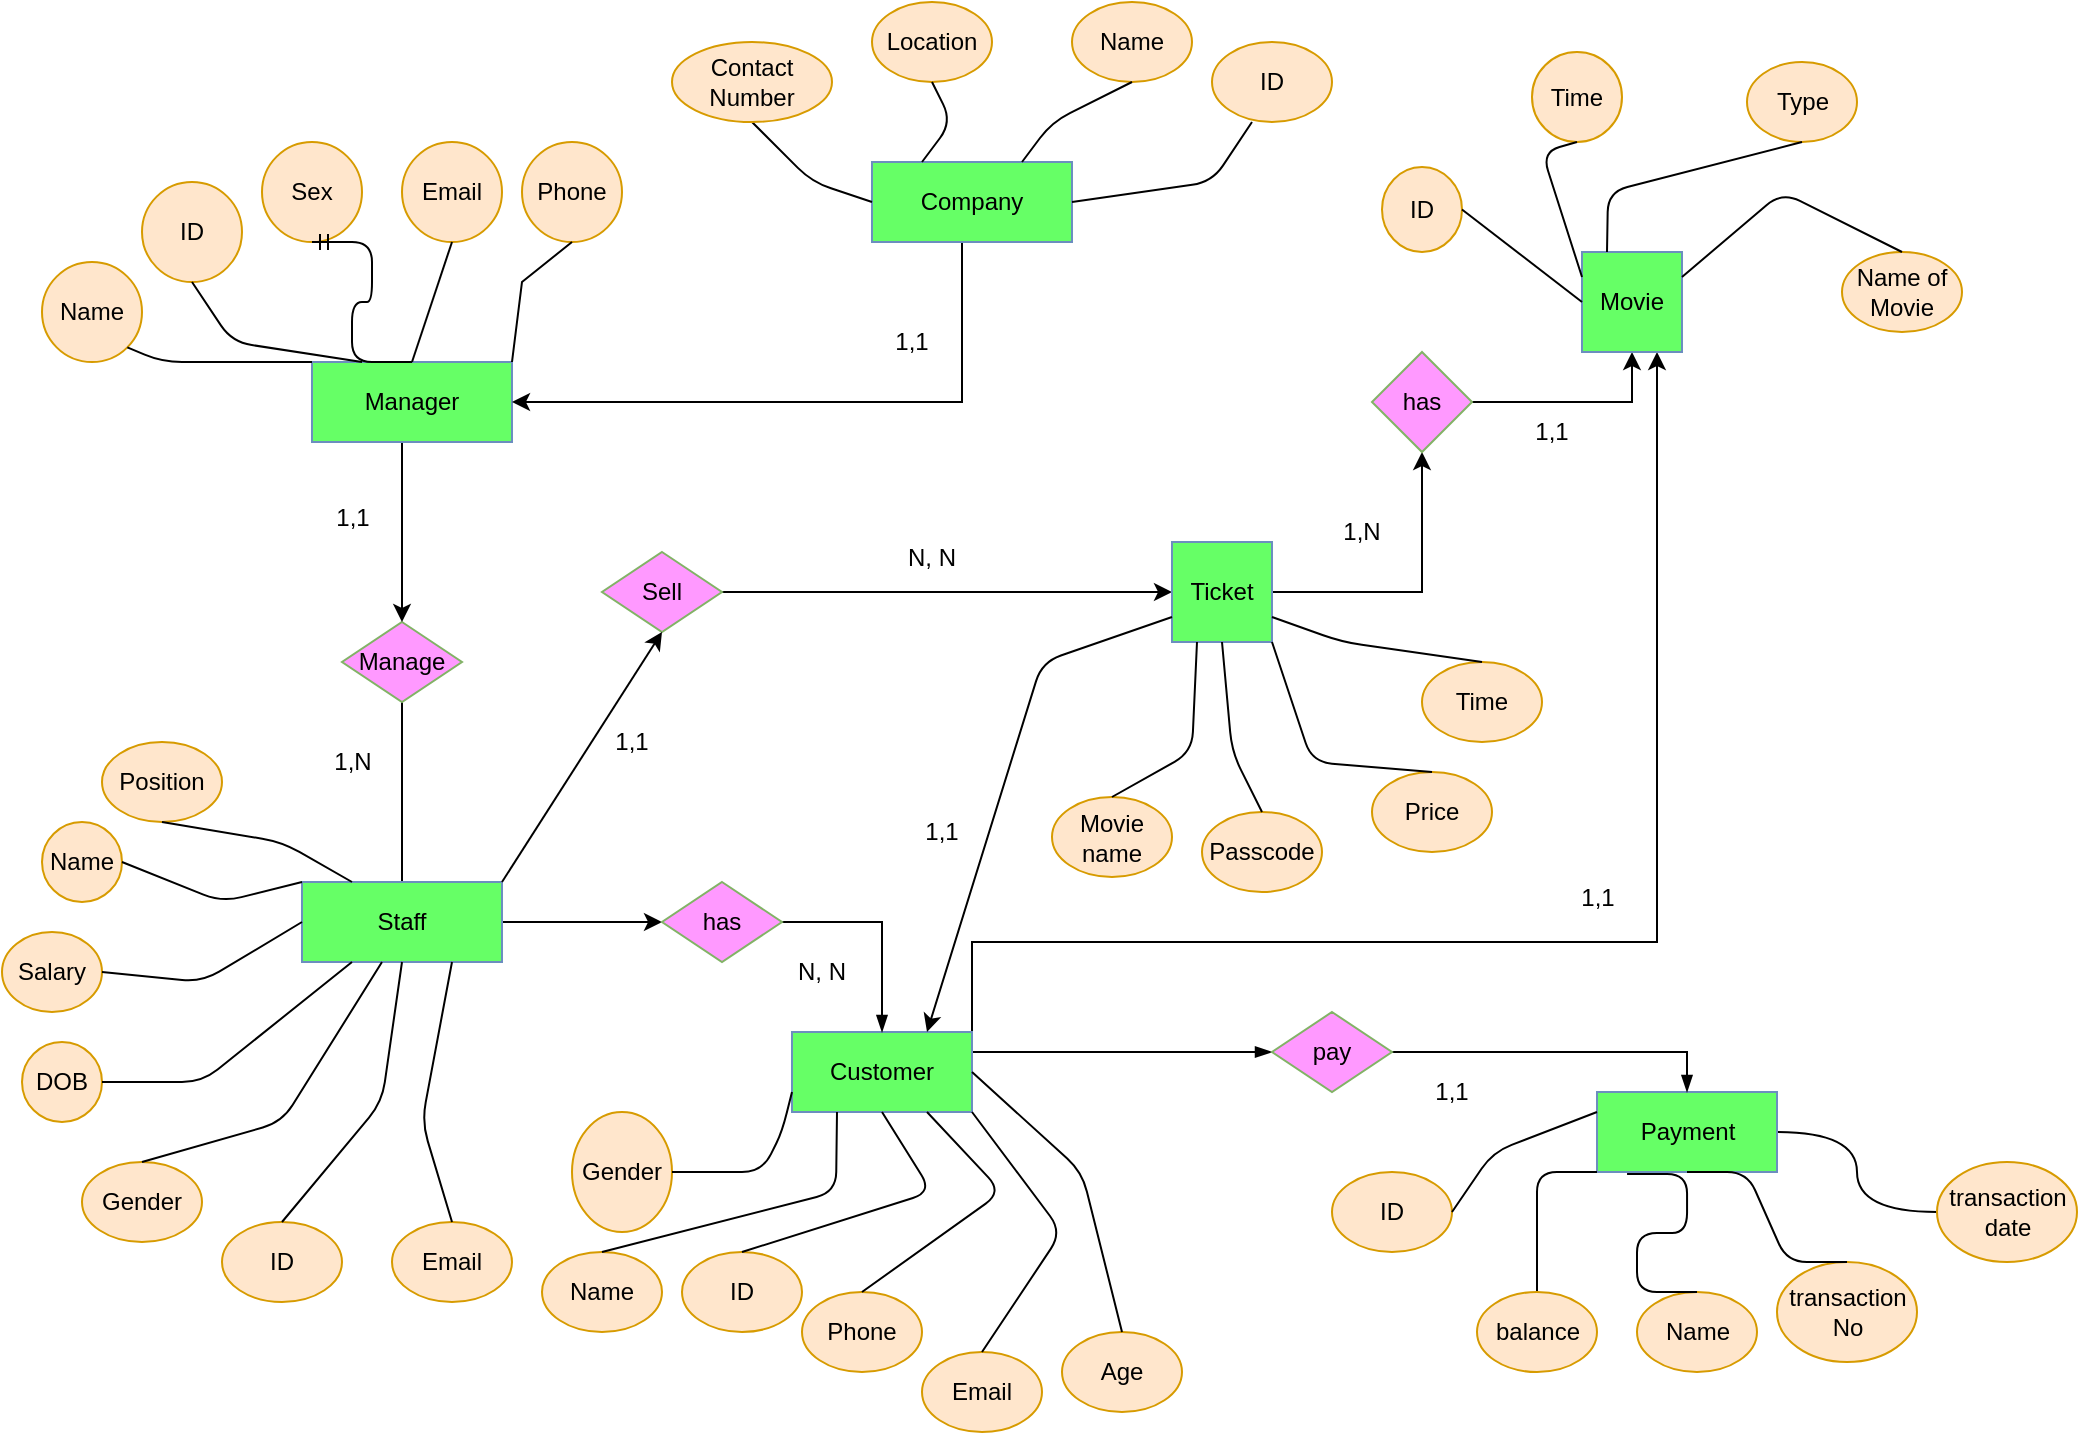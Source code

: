 <mxfile version="13.9.9" type="device"><diagram id="R2lEEEUBdFMjLlhIrx00" name="Page-1"><mxGraphModel dx="1092" dy="494" grid="1" gridSize="10" guides="1" tooltips="1" connect="1" arrows="1" fold="1" page="1" pageScale="1" pageWidth="1100" pageHeight="850" math="0" shadow="0" extFonts="Permanent Marker^https://fonts.googleapis.com/css?family=Permanent+Marker"><root><mxCell id="0"/><mxCell id="1" parent="0"/><mxCell id="pfGeXqLp3ycH7h1gP-kz-10" style="edgeStyle=orthogonalEdgeStyle;rounded=0;orthogonalLoop=1;jettySize=auto;html=1;" parent="1" source="pfGeXqLp3ycH7h1gP-kz-3" edge="1"><mxGeometry relative="1" as="geometry"><mxPoint x="240" y="510" as="targetPoint"/></mxGeometry></mxCell><mxCell id="pfGeXqLp3ycH7h1gP-kz-3" value="Manage" style="rhombus;whiteSpace=wrap;html=1;strokeColor=#82b366;fillColor=#FF99FF;" parent="1" vertex="1"><mxGeometry x="210" y="350" width="60" height="40" as="geometry"/></mxCell><mxCell id="pfGeXqLp3ycH7h1gP-kz-8" style="edgeStyle=orthogonalEdgeStyle;rounded=0;orthogonalLoop=1;jettySize=auto;html=1;entryX=0.5;entryY=0;entryDx=0;entryDy=0;" parent="1" source="pfGeXqLp3ycH7h1gP-kz-5" target="pfGeXqLp3ycH7h1gP-kz-3" edge="1"><mxGeometry relative="1" as="geometry"><Array as="points"><mxPoint x="240" y="280"/><mxPoint x="240" y="280"/></Array></mxGeometry></mxCell><mxCell id="pfGeXqLp3ycH7h1gP-kz-5" value="Manager" style="whiteSpace=wrap;html=1;align=center;strokeColor=#6c8ebf;fillColor=#66FF66;" parent="1" vertex="1"><mxGeometry x="195" y="220" width="100" height="40" as="geometry"/></mxCell><mxCell id="M_yYWe8PtKeAb2XWmd8I-2" style="edgeStyle=orthogonalEdgeStyle;rounded=0;orthogonalLoop=1;jettySize=auto;html=1;entryX=0;entryY=0.5;entryDx=0;entryDy=0;" edge="1" parent="1" source="pfGeXqLp3ycH7h1gP-kz-11" target="M_yYWe8PtKeAb2XWmd8I-1"><mxGeometry relative="1" as="geometry"/></mxCell><mxCell id="pfGeXqLp3ycH7h1gP-kz-11" value="Staff" style="whiteSpace=wrap;html=1;strokeColor=#6c8ebf;fillColor=#66FF66;" parent="1" vertex="1"><mxGeometry x="190" y="480" width="100" height="40" as="geometry"/></mxCell><mxCell id="pLkFFEwNBFSYTEV6E_I3-37" style="edgeStyle=orthogonalEdgeStyle;rounded=0;orthogonalLoop=1;jettySize=auto;html=1;entryX=0;entryY=0.5;entryDx=0;entryDy=0;endArrow=blockThin;endFill=1;" parent="1" source="pfGeXqLp3ycH7h1gP-kz-13" target="pLkFFEwNBFSYTEV6E_I3-21" edge="1"><mxGeometry relative="1" as="geometry"><Array as="points"><mxPoint x="580" y="565"/><mxPoint x="580" y="565"/></Array></mxGeometry></mxCell><mxCell id="M_yYWe8PtKeAb2XWmd8I-11" style="edgeStyle=orthogonalEdgeStyle;rounded=0;orthogonalLoop=1;jettySize=auto;html=1;entryX=0.75;entryY=1;entryDx=0;entryDy=0;" edge="1" parent="1" source="pfGeXqLp3ycH7h1gP-kz-13" target="pfGeXqLp3ycH7h1gP-kz-24"><mxGeometry relative="1" as="geometry"><Array as="points"><mxPoint x="525" y="510"/><mxPoint x="868" y="510"/></Array></mxGeometry></mxCell><mxCell id="pfGeXqLp3ycH7h1gP-kz-13" value="Customer" style="whiteSpace=wrap;html=1;strokeColor=#6c8ebf;fillColor=#66FF66;" parent="1" vertex="1"><mxGeometry x="435" y="555" width="90" height="40" as="geometry"/></mxCell><mxCell id="pfGeXqLp3ycH7h1gP-kz-21" style="edgeStyle=orthogonalEdgeStyle;rounded=0;orthogonalLoop=1;jettySize=auto;html=1;entryX=0;entryY=0.5;entryDx=0;entryDy=0;exitX=1;exitY=0.5;exitDx=0;exitDy=0;" parent="1" source="pfGeXqLp3ycH7h1gP-kz-14" target="pfGeXqLp3ycH7h1gP-kz-20" edge="1"><mxGeometry relative="1" as="geometry"><Array as="points"><mxPoint x="440" y="335"/><mxPoint x="440" y="335"/></Array></mxGeometry></mxCell><mxCell id="pLkFFEwNBFSYTEV6E_I3-35" style="edgeStyle=orthogonalEdgeStyle;rounded=0;orthogonalLoop=1;jettySize=auto;html=1;entryX=0.5;entryY=0;entryDx=0;entryDy=0;endArrow=blockThin;endFill=1;exitX=1;exitY=0.5;exitDx=0;exitDy=0;" parent="1" source="M_yYWe8PtKeAb2XWmd8I-1" target="pfGeXqLp3ycH7h1gP-kz-13" edge="1"><mxGeometry relative="1" as="geometry"/></mxCell><mxCell id="pfGeXqLp3ycH7h1gP-kz-14" value="Sell" style="rhombus;whiteSpace=wrap;html=1;strokeColor=#82b366;fillColor=#FF99FF;" parent="1" vertex="1"><mxGeometry x="340" y="315" width="60" height="40" as="geometry"/></mxCell><mxCell id="pfGeXqLp3ycH7h1gP-kz-81" style="edgeStyle=orthogonalEdgeStyle;rounded=0;orthogonalLoop=1;jettySize=auto;html=1;entryX=0.5;entryY=1;entryDx=0;entryDy=0;" parent="1" source="pfGeXqLp3ycH7h1gP-kz-20" target="pfGeXqLp3ycH7h1gP-kz-22" edge="1"><mxGeometry relative="1" as="geometry"/></mxCell><mxCell id="pfGeXqLp3ycH7h1gP-kz-20" value="Ticket" style="whiteSpace=wrap;html=1;aspect=fixed;strokeColor=#6c8ebf;fillColor=#66FF66;" parent="1" vertex="1"><mxGeometry x="625" y="310" width="50" height="50" as="geometry"/></mxCell><mxCell id="pfGeXqLp3ycH7h1gP-kz-25" style="edgeStyle=orthogonalEdgeStyle;rounded=0;orthogonalLoop=1;jettySize=auto;html=1;entryX=0.5;entryY=1;entryDx=0;entryDy=0;" parent="1" source="pfGeXqLp3ycH7h1gP-kz-22" target="pfGeXqLp3ycH7h1gP-kz-24" edge="1"><mxGeometry relative="1" as="geometry"/></mxCell><mxCell id="pfGeXqLp3ycH7h1gP-kz-22" value="has" style="rhombus;whiteSpace=wrap;html=1;strokeColor=#82b366;fillColor=#FF99FF;" parent="1" vertex="1"><mxGeometry x="725" y="215" width="50" height="50" as="geometry"/></mxCell><mxCell id="pfGeXqLp3ycH7h1gP-kz-24" value="Movie" style="whiteSpace=wrap;html=1;aspect=fixed;strokeColor=#6c8ebf;fillColor=#66FF66;" parent="1" vertex="1"><mxGeometry x="830" y="165" width="50" height="50" as="geometry"/></mxCell><mxCell id="pfGeXqLp3ycH7h1gP-kz-27" value="1,1" style="text;html=1;align=center;verticalAlign=middle;resizable=0;points=[];autosize=1;" parent="1" vertex="1"><mxGeometry x="200" y="287.5" width="30" height="20" as="geometry"/></mxCell><mxCell id="pfGeXqLp3ycH7h1gP-kz-28" value="1,N" style="text;html=1;align=center;verticalAlign=middle;resizable=0;points=[];autosize=1;" parent="1" vertex="1"><mxGeometry x="200" y="410" width="30" height="20" as="geometry"/></mxCell><mxCell id="pfGeXqLp3ycH7h1gP-kz-29" value="1,1" style="text;html=1;strokeColor=none;fillColor=none;align=center;verticalAlign=middle;whiteSpace=wrap;rounded=0;" parent="1" vertex="1"><mxGeometry x="335" y="400" width="40" height="20" as="geometry"/></mxCell><mxCell id="pfGeXqLp3ycH7h1gP-kz-30" value="N, N" style="text;html=1;strokeColor=none;fillColor=none;align=center;verticalAlign=middle;whiteSpace=wrap;rounded=0;" parent="1" vertex="1"><mxGeometry x="430" y="515" width="40" height="20" as="geometry"/></mxCell><mxCell id="pfGeXqLp3ycH7h1gP-kz-31" value="N, N" style="text;html=1;strokeColor=none;fillColor=none;align=center;verticalAlign=middle;whiteSpace=wrap;rounded=0;" parent="1" vertex="1"><mxGeometry x="485" y="307.5" width="40" height="20" as="geometry"/></mxCell><mxCell id="pfGeXqLp3ycH7h1gP-kz-32" value="1,N" style="text;html=1;strokeColor=none;fillColor=none;align=center;verticalAlign=middle;whiteSpace=wrap;rounded=0;" parent="1" vertex="1"><mxGeometry x="700" y="295" width="40" height="20" as="geometry"/></mxCell><mxCell id="pfGeXqLp3ycH7h1gP-kz-33" value="1,1" style="text;html=1;strokeColor=none;fillColor=none;align=center;verticalAlign=middle;whiteSpace=wrap;rounded=0;" parent="1" vertex="1"><mxGeometry x="795" y="245" width="40" height="20" as="geometry"/></mxCell><mxCell id="pfGeXqLp3ycH7h1gP-kz-34" value="Sex" style="ellipse;whiteSpace=wrap;html=1;aspect=fixed;fillColor=#ffe6cc;strokeColor=#d79b00;" parent="1" vertex="1"><mxGeometry x="170" y="110" width="50" height="50" as="geometry"/></mxCell><mxCell id="pfGeXqLp3ycH7h1gP-kz-37" value="" style="edgeStyle=entityRelationEdgeStyle;fontSize=12;html=1;endArrow=ERmandOne;entryX=0.5;entryY=1;entryDx=0;entryDy=0;exitX=0.5;exitY=0;exitDx=0;exitDy=0;" parent="1" source="pfGeXqLp3ycH7h1gP-kz-5" target="pfGeXqLp3ycH7h1gP-kz-34" edge="1"><mxGeometry width="100" height="100" relative="1" as="geometry"><mxPoint x="252" y="230" as="sourcePoint"/><mxPoint x="330" y="130" as="targetPoint"/></mxGeometry></mxCell><mxCell id="pfGeXqLp3ycH7h1gP-kz-39" value="Name" style="ellipse;whiteSpace=wrap;html=1;aspect=fixed;fillColor=#ffe6cc;strokeColor=#d79b00;" parent="1" vertex="1"><mxGeometry x="60" y="170" width="50" height="50" as="geometry"/></mxCell><mxCell id="pfGeXqLp3ycH7h1gP-kz-42" value="" style="endArrow=none;html=1;entryX=1;entryY=1;entryDx=0;entryDy=0;exitX=0;exitY=0;exitDx=0;exitDy=0;" parent="1" source="pfGeXqLp3ycH7h1gP-kz-5" target="pfGeXqLp3ycH7h1gP-kz-39" edge="1"><mxGeometry width="50" height="50" relative="1" as="geometry"><mxPoint x="240" y="230" as="sourcePoint"/><mxPoint x="290" y="180" as="targetPoint"/><Array as="points"><mxPoint x="120" y="220"/></Array></mxGeometry></mxCell><mxCell id="pfGeXqLp3ycH7h1gP-kz-43" value="ID" style="ellipse;whiteSpace=wrap;html=1;aspect=fixed;fillColor=#ffe6cc;strokeColor=#d79b00;" parent="1" vertex="1"><mxGeometry x="110" y="130" width="50" height="50" as="geometry"/></mxCell><mxCell id="pfGeXqLp3ycH7h1gP-kz-44" value="" style="endArrow=none;html=1;entryX=0.5;entryY=1;entryDx=0;entryDy=0;exitX=0.25;exitY=0;exitDx=0;exitDy=0;" parent="1" source="pfGeXqLp3ycH7h1gP-kz-5" target="pfGeXqLp3ycH7h1gP-kz-43" edge="1"><mxGeometry width="50" height="50" relative="1" as="geometry"><mxPoint x="250" y="220" as="sourcePoint"/><mxPoint x="350" y="150" as="targetPoint"/><Array as="points"><mxPoint x="155" y="210"/></Array></mxGeometry></mxCell><mxCell id="pfGeXqLp3ycH7h1gP-kz-46" value="Phone" style="ellipse;whiteSpace=wrap;html=1;aspect=fixed;fillColor=#ffe6cc;strokeColor=#d79b00;" parent="1" vertex="1"><mxGeometry x="300" y="110" width="50" height="50" as="geometry"/></mxCell><mxCell id="pfGeXqLp3ycH7h1gP-kz-48" value="Email" style="ellipse;whiteSpace=wrap;html=1;aspect=fixed;fillColor=#ffe6cc;strokeColor=#d79b00;" parent="1" vertex="1"><mxGeometry x="240" y="110" width="50" height="50" as="geometry"/></mxCell><mxCell id="pfGeXqLp3ycH7h1gP-kz-52" value="" style="endArrow=none;html=1;rounded=0;entryX=0.5;entryY=1;entryDx=0;entryDy=0;exitX=1;exitY=0;exitDx=0;exitDy=0;" parent="1" source="pfGeXqLp3ycH7h1gP-kz-5" target="pfGeXqLp3ycH7h1gP-kz-46" edge="1"><mxGeometry relative="1" as="geometry"><mxPoint x="245" y="240" as="sourcePoint"/><mxPoint x="405" y="240" as="targetPoint"/><Array as="points"><mxPoint x="300" y="180"/></Array></mxGeometry></mxCell><mxCell id="pfGeXqLp3ycH7h1gP-kz-57" value="" style="endArrow=none;html=1;rounded=0;entryX=0.5;entryY=0;entryDx=0;entryDy=0;exitX=0.5;exitY=1;exitDx=0;exitDy=0;" parent="1" source="pfGeXqLp3ycH7h1gP-kz-48" target="pfGeXqLp3ycH7h1gP-kz-5" edge="1"><mxGeometry relative="1" as="geometry"><mxPoint x="245" y="160" as="sourcePoint"/><mxPoint x="405" y="160" as="targetPoint"/></mxGeometry></mxCell><mxCell id="M_yYWe8PtKeAb2XWmd8I-8" style="edgeStyle=orthogonalEdgeStyle;rounded=0;orthogonalLoop=1;jettySize=auto;html=1;entryX=1;entryY=0.5;entryDx=0;entryDy=0;" edge="1" parent="1" source="pfGeXqLp3ycH7h1gP-kz-64" target="pfGeXqLp3ycH7h1gP-kz-5"><mxGeometry relative="1" as="geometry"><Array as="points"><mxPoint x="520" y="240"/></Array></mxGeometry></mxCell><mxCell id="pfGeXqLp3ycH7h1gP-kz-64" value="Company" style="whiteSpace=wrap;html=1;align=center;strokeColor=#6c8ebf;fillColor=#66FF66;" parent="1" vertex="1"><mxGeometry x="475" y="120" width="100" height="40" as="geometry"/></mxCell><mxCell id="pfGeXqLp3ycH7h1gP-kz-73" value="Location" style="ellipse;whiteSpace=wrap;html=1;fillColor=#ffe6cc;strokeColor=#d79b00;" parent="1" vertex="1"><mxGeometry x="475" y="40" width="60" height="40" as="geometry"/></mxCell><mxCell id="pfGeXqLp3ycH7h1gP-kz-74" value="" style="endArrow=none;html=1;entryX=0.5;entryY=1;entryDx=0;entryDy=0;exitX=0.25;exitY=0;exitDx=0;exitDy=0;" parent="1" source="pfGeXqLp3ycH7h1gP-kz-64" target="pfGeXqLp3ycH7h1gP-kz-73" edge="1"><mxGeometry width="50" height="50" relative="1" as="geometry"><mxPoint x="545" y="120" as="sourcePoint"/><mxPoint x="615" y="90" as="targetPoint"/><Array as="points"><mxPoint x="515" y="100"/></Array></mxGeometry></mxCell><mxCell id="pfGeXqLp3ycH7h1gP-kz-75" value="Name" style="ellipse;whiteSpace=wrap;html=1;fillColor=#ffe6cc;strokeColor=#d79b00;" parent="1" vertex="1"><mxGeometry x="575" y="40" width="60" height="40" as="geometry"/></mxCell><mxCell id="pfGeXqLp3ycH7h1gP-kz-76" value="" style="endArrow=none;html=1;entryX=0.5;entryY=1;entryDx=0;entryDy=0;exitX=0.75;exitY=0;exitDx=0;exitDy=0;" parent="1" source="pfGeXqLp3ycH7h1gP-kz-64" target="pfGeXqLp3ycH7h1gP-kz-75" edge="1"><mxGeometry width="50" height="50" relative="1" as="geometry"><mxPoint x="625" y="110" as="sourcePoint"/><mxPoint x="700" y="100" as="targetPoint"/><Array as="points"><mxPoint x="565" y="100"/></Array></mxGeometry></mxCell><mxCell id="pfGeXqLp3ycH7h1gP-kz-78" value="" style="endArrow=none;html=1;entryX=0.5;entryY=1;entryDx=0;entryDy=0;exitX=0;exitY=0.5;exitDx=0;exitDy=0;" parent="1" source="pfGeXqLp3ycH7h1gP-kz-64" target="pfGeXqLp3ycH7h1gP-kz-77" edge="1"><mxGeometry width="50" height="50" relative="1" as="geometry"><mxPoint x="265" y="90" as="sourcePoint"/><mxPoint x="340" y="80" as="targetPoint"/><Array as="points"><mxPoint x="445" y="130"/></Array></mxGeometry></mxCell><mxCell id="pfGeXqLp3ycH7h1gP-kz-86" value="Name" style="ellipse;whiteSpace=wrap;html=1;direction=south;strokeColor=#d79b00;fillColor=#ffe6cc;" parent="1" vertex="1"><mxGeometry x="60" y="450" width="40" height="40" as="geometry"/></mxCell><mxCell id="pfGeXqLp3ycH7h1gP-kz-88" value="" style="endArrow=none;html=1;exitX=0.5;exitY=0;exitDx=0;exitDy=0;entryX=0;entryY=0;entryDx=0;entryDy=0;" parent="1" source="pfGeXqLp3ycH7h1gP-kz-86" target="pfGeXqLp3ycH7h1gP-kz-11" edge="1"><mxGeometry width="50" height="50" relative="1" as="geometry"><mxPoint x="300" y="590" as="sourcePoint"/><mxPoint x="350" y="540" as="targetPoint"/><Array as="points"><mxPoint x="150" y="490"/></Array></mxGeometry></mxCell><mxCell id="pfGeXqLp3ycH7h1gP-kz-89" value="ID" style="ellipse;whiteSpace=wrap;html=1;strokeColor=#d79b00;fillColor=#ffe6cc;" parent="1" vertex="1"><mxGeometry x="150" y="650" width="60" height="40" as="geometry"/></mxCell><mxCell id="pfGeXqLp3ycH7h1gP-kz-90" value="" style="endArrow=none;html=1;exitX=0.5;exitY=0;exitDx=0;exitDy=0;entryX=0.5;entryY=1;entryDx=0;entryDy=0;" parent="1" source="pfGeXqLp3ycH7h1gP-kz-89" target="pfGeXqLp3ycH7h1gP-kz-11" edge="1"><mxGeometry width="50" height="50" relative="1" as="geometry"><mxPoint x="230" y="590" as="sourcePoint"/><mxPoint x="240" y="550" as="targetPoint"/><Array as="points"><mxPoint x="230" y="590"/></Array></mxGeometry></mxCell><mxCell id="pfGeXqLp3ycH7h1gP-kz-91" value="Gender" style="ellipse;whiteSpace=wrap;html=1;strokeColor=#d79b00;fillColor=#ffe6cc;" parent="1" vertex="1"><mxGeometry x="80" y="620" width="60" height="40" as="geometry"/></mxCell><mxCell id="pfGeXqLp3ycH7h1gP-kz-92" value="" style="endArrow=none;html=1;exitX=0.5;exitY=0;exitDx=0;exitDy=0;entryX=0.4;entryY=1;entryDx=0;entryDy=0;entryPerimeter=0;" parent="1" source="pfGeXqLp3ycH7h1gP-kz-91" target="pfGeXqLp3ycH7h1gP-kz-11" edge="1"><mxGeometry width="50" height="50" relative="1" as="geometry"><mxPoint x="220" y="680" as="sourcePoint"/><mxPoint x="210" y="640" as="targetPoint"/><Array as="points"><mxPoint x="180" y="600"/></Array></mxGeometry></mxCell><mxCell id="pfGeXqLp3ycH7h1gP-kz-93" value="DOB" style="ellipse;whiteSpace=wrap;html=1;direction=south;strokeColor=#d79b00;fillColor=#ffe6cc;" parent="1" vertex="1"><mxGeometry x="50" y="560" width="40" height="40" as="geometry"/></mxCell><mxCell id="pfGeXqLp3ycH7h1gP-kz-94" value="" style="endArrow=none;html=1;exitX=0.5;exitY=0;exitDx=0;exitDy=0;entryX=0.25;entryY=1;entryDx=0;entryDy=0;" parent="1" source="pfGeXqLp3ycH7h1gP-kz-93" target="pfGeXqLp3ycH7h1gP-kz-11" edge="1"><mxGeometry width="50" height="50" relative="1" as="geometry"><mxPoint x="140" y="660" as="sourcePoint"/><mxPoint x="222" y="550" as="targetPoint"/><Array as="points"><mxPoint x="140" y="580"/></Array></mxGeometry></mxCell><mxCell id="pfGeXqLp3ycH7h1gP-kz-96" value="Salary" style="ellipse;whiteSpace=wrap;html=1;direction=south;strokeColor=#d79b00;fillColor=#ffe6cc;" parent="1" vertex="1"><mxGeometry x="40" y="505" width="50" height="40" as="geometry"/></mxCell><mxCell id="pfGeXqLp3ycH7h1gP-kz-97" value="" style="endArrow=none;html=1;exitX=0.5;exitY=0;exitDx=0;exitDy=0;entryX=0;entryY=0.5;entryDx=0;entryDy=0;" parent="1" source="pfGeXqLp3ycH7h1gP-kz-96" target="pfGeXqLp3ycH7h1gP-kz-11" edge="1"><mxGeometry width="50" height="50" relative="1" as="geometry"><mxPoint x="100" y="650" as="sourcePoint"/><mxPoint x="90" y="610" as="targetPoint"/><Array as="points"><mxPoint x="140" y="530"/></Array></mxGeometry></mxCell><mxCell id="pfGeXqLp3ycH7h1gP-kz-98" value="Position" style="ellipse;whiteSpace=wrap;html=1;direction=west;strokeColor=#d79b00;fillColor=#ffe6cc;" parent="1" vertex="1"><mxGeometry x="90" y="410" width="60" height="40" as="geometry"/></mxCell><mxCell id="pfGeXqLp3ycH7h1gP-kz-99" value="" style="endArrow=none;html=1;exitX=0.5;exitY=0;exitDx=0;exitDy=0;entryX=0.25;entryY=0;entryDx=0;entryDy=0;" parent="1" source="pfGeXqLp3ycH7h1gP-kz-98" target="pfGeXqLp3ycH7h1gP-kz-11" edge="1"><mxGeometry width="50" height="50" relative="1" as="geometry"><mxPoint x="40" y="615" as="sourcePoint"/><mxPoint x="30" y="575" as="targetPoint"/><Array as="points"><mxPoint x="180" y="460"/></Array></mxGeometry></mxCell><mxCell id="pfGeXqLp3ycH7h1gP-kz-101" value="Name" style="ellipse;whiteSpace=wrap;html=1;strokeColor=#d79b00;fillColor=#ffe6cc;" parent="1" vertex="1"><mxGeometry x="310" y="665" width="60" height="40" as="geometry"/></mxCell><mxCell id="pfGeXqLp3ycH7h1gP-kz-102" value="" style="endArrow=none;html=1;exitX=0.5;exitY=0;exitDx=0;exitDy=0;entryX=0.25;entryY=1;entryDx=0;entryDy=0;" parent="1" source="pfGeXqLp3ycH7h1gP-kz-101" target="pfGeXqLp3ycH7h1gP-kz-13" edge="1"><mxGeometry width="50" height="50" relative="1" as="geometry"><mxPoint x="430" y="665" as="sourcePoint"/><mxPoint x="420" y="625" as="targetPoint"/><Array as="points"><mxPoint x="457" y="635"/></Array></mxGeometry></mxCell><mxCell id="pfGeXqLp3ycH7h1gP-kz-103" value="ID" style="ellipse;whiteSpace=wrap;html=1;strokeColor=#d79b00;fillColor=#ffe6cc;" parent="1" vertex="1"><mxGeometry x="380" y="665" width="60" height="40" as="geometry"/></mxCell><mxCell id="pfGeXqLp3ycH7h1gP-kz-104" value="" style="endArrow=none;html=1;exitX=0.5;exitY=0;exitDx=0;exitDy=0;entryX=0.5;entryY=1;entryDx=0;entryDy=0;" parent="1" source="pfGeXqLp3ycH7h1gP-kz-103" target="pfGeXqLp3ycH7h1gP-kz-13" edge="1"><mxGeometry width="50" height="50" relative="1" as="geometry"><mxPoint x="505" y="675" as="sourcePoint"/><mxPoint x="495" y="635" as="targetPoint"/><Array as="points"><mxPoint x="505" y="635"/></Array></mxGeometry></mxCell><mxCell id="pfGeXqLp3ycH7h1gP-kz-105" value="Phone" style="ellipse;whiteSpace=wrap;html=1;strokeColor=#d79b00;fillColor=#ffe6cc;" parent="1" vertex="1"><mxGeometry x="440" y="685" width="60" height="40" as="geometry"/></mxCell><mxCell id="pfGeXqLp3ycH7h1gP-kz-106" value="" style="endArrow=none;html=1;exitX=0.5;exitY=0;exitDx=0;exitDy=0;entryX=0.75;entryY=1;entryDx=0;entryDy=0;" parent="1" source="pfGeXqLp3ycH7h1gP-kz-105" target="pfGeXqLp3ycH7h1gP-kz-13" edge="1"><mxGeometry width="50" height="50" relative="1" as="geometry"><mxPoint x="570" y="675" as="sourcePoint"/><mxPoint x="560" y="635" as="targetPoint"/><Array as="points"><mxPoint x="540" y="635"/></Array></mxGeometry></mxCell><mxCell id="pfGeXqLp3ycH7h1gP-kz-107" value="Email" style="ellipse;whiteSpace=wrap;html=1;strokeColor=#d79b00;fillColor=#ffe6cc;" parent="1" vertex="1"><mxGeometry x="500" y="715" width="60" height="40" as="geometry"/></mxCell><mxCell id="pfGeXqLp3ycH7h1gP-kz-108" value="" style="endArrow=none;html=1;exitX=0.5;exitY=0;exitDx=0;exitDy=0;entryX=1;entryY=1;entryDx=0;entryDy=0;" parent="1" target="pfGeXqLp3ycH7h1gP-kz-13" edge="1"><mxGeometry width="50" height="50" relative="1" as="geometry"><mxPoint x="530" y="715" as="sourcePoint"/><mxPoint x="560" y="625" as="targetPoint"/><Array as="points"><mxPoint x="570" y="655"/></Array></mxGeometry></mxCell><mxCell id="pfGeXqLp3ycH7h1gP-kz-109" value="Email" style="ellipse;whiteSpace=wrap;html=1;strokeColor=#d79b00;fillColor=#ffe6cc;" parent="1" vertex="1"><mxGeometry x="235" y="650" width="60" height="40" as="geometry"/></mxCell><mxCell id="pfGeXqLp3ycH7h1gP-kz-110" value="" style="endArrow=none;html=1;exitX=0.5;exitY=0;exitDx=0;exitDy=0;entryX=0.75;entryY=1;entryDx=0;entryDy=0;" parent="1" source="pfGeXqLp3ycH7h1gP-kz-109" target="pfGeXqLp3ycH7h1gP-kz-11" edge="1"><mxGeometry width="50" height="50" relative="1" as="geometry"><mxPoint x="270" y="660" as="sourcePoint"/><mxPoint x="260" y="620" as="targetPoint"/><Array as="points"><mxPoint x="250" y="600"/></Array></mxGeometry></mxCell><mxCell id="pfGeXqLp3ycH7h1gP-kz-111" value="Age" style="ellipse;whiteSpace=wrap;html=1;strokeColor=#d79b00;fillColor=#ffe6cc;" parent="1" vertex="1"><mxGeometry x="570" y="705" width="60" height="40" as="geometry"/></mxCell><mxCell id="pfGeXqLp3ycH7h1gP-kz-112" value="" style="endArrow=none;html=1;exitX=0.5;exitY=0;exitDx=0;exitDy=0;entryX=1;entryY=0.5;entryDx=0;entryDy=0;" parent="1" source="pfGeXqLp3ycH7h1gP-kz-111" target="pfGeXqLp3ycH7h1gP-kz-13" edge="1"><mxGeometry width="50" height="50" relative="1" as="geometry"><mxPoint x="690" y="625" as="sourcePoint"/><mxPoint x="680" y="585" as="targetPoint"/><Array as="points"><mxPoint x="580" y="625"/></Array></mxGeometry></mxCell><mxCell id="pfGeXqLp3ycH7h1gP-kz-116" value="Passcode" style="ellipse;whiteSpace=wrap;html=1;strokeColor=#d79b00;fillColor=#ffe6cc;" parent="1" vertex="1"><mxGeometry x="640" y="445" width="60" height="40" as="geometry"/></mxCell><mxCell id="pfGeXqLp3ycH7h1gP-kz-117" value="" style="endArrow=none;html=1;exitX=0.5;exitY=0;exitDx=0;exitDy=0;entryX=0.5;entryY=1;entryDx=0;entryDy=0;" parent="1" source="pfGeXqLp3ycH7h1gP-kz-116" target="pfGeXqLp3ycH7h1gP-kz-20" edge="1"><mxGeometry width="50" height="50" relative="1" as="geometry"><mxPoint x="670" y="455" as="sourcePoint"/><mxPoint x="565" y="350" as="targetPoint"/><Array as="points"><mxPoint x="655" y="415"/></Array></mxGeometry></mxCell><mxCell id="pfGeXqLp3ycH7h1gP-kz-118" value="Price" style="ellipse;whiteSpace=wrap;html=1;strokeColor=#d79b00;fillColor=#ffe6cc;" parent="1" vertex="1"><mxGeometry x="725" y="425" width="60" height="40" as="geometry"/></mxCell><mxCell id="pfGeXqLp3ycH7h1gP-kz-119" value="" style="endArrow=none;html=1;exitX=0.5;exitY=0;exitDx=0;exitDy=0;entryX=1;entryY=1;entryDx=0;entryDy=0;" parent="1" source="pfGeXqLp3ycH7h1gP-kz-118" target="pfGeXqLp3ycH7h1gP-kz-20" edge="1"><mxGeometry width="50" height="50" relative="1" as="geometry"><mxPoint x="765" y="440" as="sourcePoint"/><mxPoint x="655" y="365" as="targetPoint"/><Array as="points"><mxPoint x="695" y="420"/></Array></mxGeometry></mxCell><mxCell id="pfGeXqLp3ycH7h1gP-kz-120" value="Movie name" style="ellipse;whiteSpace=wrap;html=1;strokeColor=#d79b00;fillColor=#ffe6cc;" parent="1" vertex="1"><mxGeometry x="565" y="437.5" width="60" height="40" as="geometry"/></mxCell><mxCell id="pfGeXqLp3ycH7h1gP-kz-121" value="" style="endArrow=none;html=1;exitX=0.5;exitY=0;exitDx=0;exitDy=0;entryX=0.25;entryY=1;entryDx=0;entryDy=0;" parent="1" source="pfGeXqLp3ycH7h1gP-kz-120" target="pfGeXqLp3ycH7h1gP-kz-20" edge="1"><mxGeometry width="50" height="50" relative="1" as="geometry"><mxPoint x="595" y="447.5" as="sourcePoint"/><mxPoint x="537.5" y="292.5" as="targetPoint"/><Array as="points"><mxPoint x="635" y="415"/></Array></mxGeometry></mxCell><mxCell id="pfGeXqLp3ycH7h1gP-kz-122" value="Time" style="ellipse;whiteSpace=wrap;html=1;strokeColor=#d79b00;fillColor=#ffe6cc;" parent="1" vertex="1"><mxGeometry x="750" y="370" width="60" height="40" as="geometry"/></mxCell><mxCell id="pfGeXqLp3ycH7h1gP-kz-123" value="" style="endArrow=none;html=1;exitX=0.5;exitY=0;exitDx=0;exitDy=0;entryX=1;entryY=0.75;entryDx=0;entryDy=0;" parent="1" source="pfGeXqLp3ycH7h1gP-kz-122" target="pfGeXqLp3ycH7h1gP-kz-20" edge="1"><mxGeometry width="50" height="50" relative="1" as="geometry"><mxPoint x="780" y="380" as="sourcePoint"/><mxPoint x="640" y="330" as="targetPoint"/><Array as="points"><mxPoint x="710" y="360"/></Array></mxGeometry></mxCell><mxCell id="pfGeXqLp3ycH7h1gP-kz-124" value="Gender" style="ellipse;whiteSpace=wrap;html=1;strokeColor=#d79b00;fillColor=#ffe6cc;direction=south;" parent="1" vertex="1"><mxGeometry x="325" y="595" width="50" height="60" as="geometry"/></mxCell><mxCell id="pfGeXqLp3ycH7h1gP-kz-125" value="" style="endArrow=none;html=1;exitX=0.5;exitY=0;exitDx=0;exitDy=0;entryX=0;entryY=0.75;entryDx=0;entryDy=0;" parent="1" source="pfGeXqLp3ycH7h1gP-kz-124" target="pfGeXqLp3ycH7h1gP-kz-13" edge="1"><mxGeometry width="50" height="50" relative="1" as="geometry"><mxPoint x="340" y="650" as="sourcePoint"/><mxPoint x="310" y="480" as="targetPoint"/><Array as="points"><mxPoint x="420" y="625"/><mxPoint x="430" y="605"/></Array></mxGeometry></mxCell><mxCell id="pfGeXqLp3ycH7h1gP-kz-126" value="Name of Movie" style="ellipse;whiteSpace=wrap;html=1;direction=east;strokeColor=#d79b00;fillColor=#ffe6cc;" parent="1" vertex="1"><mxGeometry x="960" y="165" width="60" height="40" as="geometry"/></mxCell><mxCell id="pfGeXqLp3ycH7h1gP-kz-127" value="" style="endArrow=none;html=1;exitX=0.5;exitY=0;exitDx=0;exitDy=0;entryX=1;entryY=0.25;entryDx=0;entryDy=0;" parent="1" source="pfGeXqLp3ycH7h1gP-kz-126" target="pfGeXqLp3ycH7h1gP-kz-24" edge="1"><mxGeometry width="50" height="50" relative="1" as="geometry"><mxPoint x="945" y="35" as="sourcePoint"/><mxPoint x="830" y="170" as="targetPoint"/><Array as="points"><mxPoint x="930" y="135"/></Array></mxGeometry></mxCell><mxCell id="pfGeXqLp3ycH7h1gP-kz-128" value="Type" style="ellipse;whiteSpace=wrap;html=1;direction=south;strokeColor=#d79b00;fillColor=#ffe6cc;" parent="1" vertex="1"><mxGeometry x="912.5" y="70" width="55" height="40" as="geometry"/></mxCell><mxCell id="pfGeXqLp3ycH7h1gP-kz-129" value="" style="endArrow=none;html=1;exitX=1;exitY=0.5;exitDx=0;exitDy=0;entryX=0.25;entryY=0;entryDx=0;entryDy=0;" parent="1" source="pfGeXqLp3ycH7h1gP-kz-128" target="pfGeXqLp3ycH7h1gP-kz-24" edge="1"><mxGeometry width="50" height="50" relative="1" as="geometry"><mxPoint x="800" y="95" as="sourcePoint"/><mxPoint x="855" y="50" as="targetPoint"/><Array as="points"><mxPoint x="843" y="135"/></Array></mxGeometry></mxCell><mxCell id="pfGeXqLp3ycH7h1gP-kz-130" value="Time" style="ellipse;whiteSpace=wrap;html=1;direction=west;strokeColor=#d79b00;fillColor=#ffe6cc;" parent="1" vertex="1"><mxGeometry x="805" y="65" width="45" height="45" as="geometry"/></mxCell><mxCell id="pfGeXqLp3ycH7h1gP-kz-131" value="" style="endArrow=none;html=1;exitX=0.5;exitY=0;exitDx=0;exitDy=0;entryX=0;entryY=0.25;entryDx=0;entryDy=0;" parent="1" source="pfGeXqLp3ycH7h1gP-kz-130" target="pfGeXqLp3ycH7h1gP-kz-24" edge="1"><mxGeometry width="50" height="50" relative="1" as="geometry"><mxPoint x="755" y="110" as="sourcePoint"/><mxPoint x="820" y="35" as="targetPoint"/><Array as="points"><mxPoint x="810" y="115"/></Array></mxGeometry></mxCell><mxCell id="pfGeXqLp3ycH7h1gP-kz-134" value="ID" style="ellipse;whiteSpace=wrap;html=1;direction=south;strokeColor=#d79b00;fillColor=#ffe6cc;" parent="1" vertex="1"><mxGeometry x="730" y="122.5" width="40" height="42.5" as="geometry"/></mxCell><mxCell id="pfGeXqLp3ycH7h1gP-kz-135" value="" style="endArrow=none;html=1;exitX=0.5;exitY=0;exitDx=0;exitDy=0;entryX=0;entryY=0.5;entryDx=0;entryDy=0;" parent="1" source="pfGeXqLp3ycH7h1gP-kz-134" target="pfGeXqLp3ycH7h1gP-kz-24" edge="1"><mxGeometry width="50" height="50" relative="1" as="geometry"><mxPoint x="737.5" y="172.5" as="sourcePoint"/><mxPoint x="802.5" y="107.5" as="targetPoint"/><Array as="points"/></mxGeometry></mxCell><mxCell id="pfGeXqLp3ycH7h1gP-kz-138" value="1,1" style="text;html=1;strokeColor=none;fillColor=none;align=center;verticalAlign=middle;whiteSpace=wrap;rounded=0;" parent="1" vertex="1"><mxGeometry x="475" y="200" width="40" height="20" as="geometry"/></mxCell><mxCell id="pfGeXqLp3ycH7h1gP-kz-77" value="Contact Number" style="ellipse;whiteSpace=wrap;html=1;strokeColor=#d79b00;fillColor=#ffe6cc;labelBackgroundColor=none;" parent="1" vertex="1"><mxGeometry x="375" y="60" width="80" height="40" as="geometry"/></mxCell><mxCell id="pLkFFEwNBFSYTEV6E_I3-32" style="edgeStyle=orthogonalEdgeStyle;curved=1;orthogonalLoop=1;jettySize=auto;html=1;entryX=1;entryY=0.5;entryDx=0;entryDy=0;endArrow=none;endFill=0;" parent="1" source="pLkFFEwNBFSYTEV6E_I3-6" target="pLkFFEwNBFSYTEV6E_I3-18" edge="1"><mxGeometry relative="1" as="geometry"/></mxCell><mxCell id="pLkFFEwNBFSYTEV6E_I3-6" value="Payment" style="whiteSpace=wrap;html=1;strokeColor=#6c8ebf;fillColor=#66FF66;" parent="1" vertex="1"><mxGeometry x="837.5" y="585" width="90" height="40" as="geometry"/></mxCell><mxCell id="pLkFFEwNBFSYTEV6E_I3-11" value="" style="edgeStyle=entityRelationEdgeStyle;fontSize=12;html=1;endArrow=none;entryX=0;entryY=1;entryDx=0;entryDy=0;exitX=1;exitY=0.5;exitDx=0;exitDy=0;endFill=0;" parent="1" source="pLkFFEwNBFSYTEV6E_I3-13" target="pLkFFEwNBFSYTEV6E_I3-6" edge="1"><mxGeometry width="100" height="100" relative="1" as="geometry"><mxPoint x="687.5" y="715" as="sourcePoint"/><mxPoint x="837.5" y="655" as="targetPoint"/></mxGeometry></mxCell><mxCell id="pLkFFEwNBFSYTEV6E_I3-12" value="ID" style="ellipse;whiteSpace=wrap;html=1;strokeColor=#d79b00;fillColor=#ffe6cc;" parent="1" vertex="1"><mxGeometry x="705" y="625" width="60" height="40" as="geometry"/></mxCell><mxCell id="pLkFFEwNBFSYTEV6E_I3-13" value="balance" style="ellipse;whiteSpace=wrap;html=1;strokeColor=#d79b00;fillColor=#ffe6cc;direction=west;" parent="1" vertex="1"><mxGeometry x="777.5" y="685" width="60" height="40" as="geometry"/></mxCell><mxCell id="pLkFFEwNBFSYTEV6E_I3-14" value="Name" style="ellipse;whiteSpace=wrap;html=1;strokeColor=#d79b00;fillColor=#ffe6cc;direction=east;" parent="1" vertex="1"><mxGeometry x="857.5" y="685" width="60" height="40" as="geometry"/></mxCell><mxCell id="pLkFFEwNBFSYTEV6E_I3-15" value="" style="edgeStyle=entityRelationEdgeStyle;fontSize=12;html=1;endArrow=none;entryX=0.167;entryY=1.025;entryDx=0;entryDy=0;exitX=0.5;exitY=0;exitDx=0;exitDy=0;entryPerimeter=0;endFill=0;" parent="1" source="pLkFFEwNBFSYTEV6E_I3-14" target="pLkFFEwNBFSYTEV6E_I3-6" edge="1"><mxGeometry width="100" height="100" relative="1" as="geometry"><mxPoint x="777.5" y="720" as="sourcePoint"/><mxPoint x="947.5" y="725" as="targetPoint"/></mxGeometry></mxCell><mxCell id="pLkFFEwNBFSYTEV6E_I3-16" value="transaction No" style="ellipse;whiteSpace=wrap;html=1;strokeColor=#d79b00;fillColor=#ffe6cc;direction=west;" parent="1" vertex="1"><mxGeometry x="927.5" y="670" width="70" height="50" as="geometry"/></mxCell><mxCell id="pLkFFEwNBFSYTEV6E_I3-17" value="" style="edgeStyle=entityRelationEdgeStyle;fontSize=12;html=1;endArrow=none;entryX=0.5;entryY=1;entryDx=0;entryDy=0;exitX=0.5;exitY=1;exitDx=0;exitDy=0;endFill=0;" parent="1" source="pLkFFEwNBFSYTEV6E_I3-16" target="pLkFFEwNBFSYTEV6E_I3-6" edge="1"><mxGeometry width="100" height="100" relative="1" as="geometry"><mxPoint x="857.5" y="710" as="sourcePoint"/><mxPoint x="1037.5" y="735" as="targetPoint"/></mxGeometry></mxCell><mxCell id="pLkFFEwNBFSYTEV6E_I3-18" value="transaction date" style="ellipse;whiteSpace=wrap;html=1;strokeColor=#d79b00;fillColor=#ffe6cc;direction=west;" parent="1" vertex="1"><mxGeometry x="1007.5" y="620" width="70" height="50" as="geometry"/></mxCell><mxCell id="pLkFFEwNBFSYTEV6E_I3-34" style="edgeStyle=orthogonalEdgeStyle;orthogonalLoop=1;jettySize=auto;html=1;entryX=0.5;entryY=0;entryDx=0;entryDy=0;endArrow=blockThin;endFill=1;rounded=0;" parent="1" source="pLkFFEwNBFSYTEV6E_I3-21" target="pLkFFEwNBFSYTEV6E_I3-6" edge="1"><mxGeometry relative="1" as="geometry"/></mxCell><mxCell id="pLkFFEwNBFSYTEV6E_I3-21" value="pay" style="rhombus;whiteSpace=wrap;html=1;strokeColor=#82b366;fillColor=#FF99FF;" parent="1" vertex="1"><mxGeometry x="675" y="545" width="60" height="40" as="geometry"/></mxCell><mxCell id="pLkFFEwNBFSYTEV6E_I3-24" value="1,1" style="text;html=1;strokeColor=none;fillColor=none;align=center;verticalAlign=middle;whiteSpace=wrap;rounded=0;" parent="1" vertex="1"><mxGeometry x="745" y="575" width="40" height="20" as="geometry"/></mxCell><mxCell id="pLkFFEwNBFSYTEV6E_I3-26" value="" style="endArrow=none;html=1;exitX=1;exitY=0.5;exitDx=0;exitDy=0;entryX=0;entryY=0.25;entryDx=0;entryDy=0;" parent="1" source="pLkFFEwNBFSYTEV6E_I3-12" target="pLkFFEwNBFSYTEV6E_I3-6" edge="1"><mxGeometry width="50" height="50" relative="1" as="geometry"><mxPoint x="685" y="650" as="sourcePoint"/><mxPoint x="815" y="595" as="targetPoint"/><Array as="points"><mxPoint x="785.5" y="615"/></Array></mxGeometry></mxCell><mxCell id="pLkFFEwNBFSYTEV6E_I3-39" value="" style="endArrow=none;html=1;exitX=1;exitY=0.5;exitDx=0;exitDy=0;" parent="1" source="pfGeXqLp3ycH7h1gP-kz-64" edge="1"><mxGeometry width="50" height="50" relative="1" as="geometry"><mxPoint x="635" y="170" as="sourcePoint"/><mxPoint x="665" y="100" as="targetPoint"/><Array as="points"><mxPoint x="645" y="130"/></Array></mxGeometry></mxCell><mxCell id="pLkFFEwNBFSYTEV6E_I3-40" value="ID" style="ellipse;whiteSpace=wrap;html=1;fillColor=#ffe6cc;strokeColor=#d79b00;" parent="1" vertex="1"><mxGeometry x="645" y="60" width="60" height="40" as="geometry"/></mxCell><mxCell id="M_yYWe8PtKeAb2XWmd8I-1" value="has" style="rhombus;whiteSpace=wrap;html=1;strokeColor=#82b366;fillColor=#FF99FF;" vertex="1" parent="1"><mxGeometry x="370" y="480" width="60" height="40" as="geometry"/></mxCell><mxCell id="M_yYWe8PtKeAb2XWmd8I-4" value="" style="endArrow=classic;html=1;exitX=0;exitY=0.75;exitDx=0;exitDy=0;entryX=0.75;entryY=0;entryDx=0;entryDy=0;" edge="1" parent="1" source="pfGeXqLp3ycH7h1gP-kz-20" target="pfGeXqLp3ycH7h1gP-kz-13"><mxGeometry width="50" height="50" relative="1" as="geometry"><mxPoint x="530" y="440" as="sourcePoint"/><mxPoint x="520" y="410" as="targetPoint"/><Array as="points"><mxPoint x="560" y="370"/></Array></mxGeometry></mxCell><mxCell id="M_yYWe8PtKeAb2XWmd8I-5" value="1,1" style="text;html=1;strokeColor=none;fillColor=none;align=center;verticalAlign=middle;whiteSpace=wrap;rounded=0;" vertex="1" parent="1"><mxGeometry x="490" y="445" width="40" height="20" as="geometry"/></mxCell><mxCell id="M_yYWe8PtKeAb2XWmd8I-7" value="" style="endArrow=classic;html=1;entryX=0.5;entryY=1;entryDx=0;entryDy=0;exitX=1;exitY=0;exitDx=0;exitDy=0;" edge="1" parent="1" source="pfGeXqLp3ycH7h1gP-kz-11" target="pfGeXqLp3ycH7h1gP-kz-14"><mxGeometry width="50" height="50" relative="1" as="geometry"><mxPoint x="295" y="445" as="sourcePoint"/><mxPoint x="345" y="395" as="targetPoint"/></mxGeometry></mxCell><mxCell id="M_yYWe8PtKeAb2XWmd8I-12" value="1,1" style="text;html=1;strokeColor=none;fillColor=none;align=center;verticalAlign=middle;whiteSpace=wrap;rounded=0;" vertex="1" parent="1"><mxGeometry x="817.5" y="477.5" width="40" height="20" as="geometry"/></mxCell></root></mxGraphModel></diagram></mxfile>